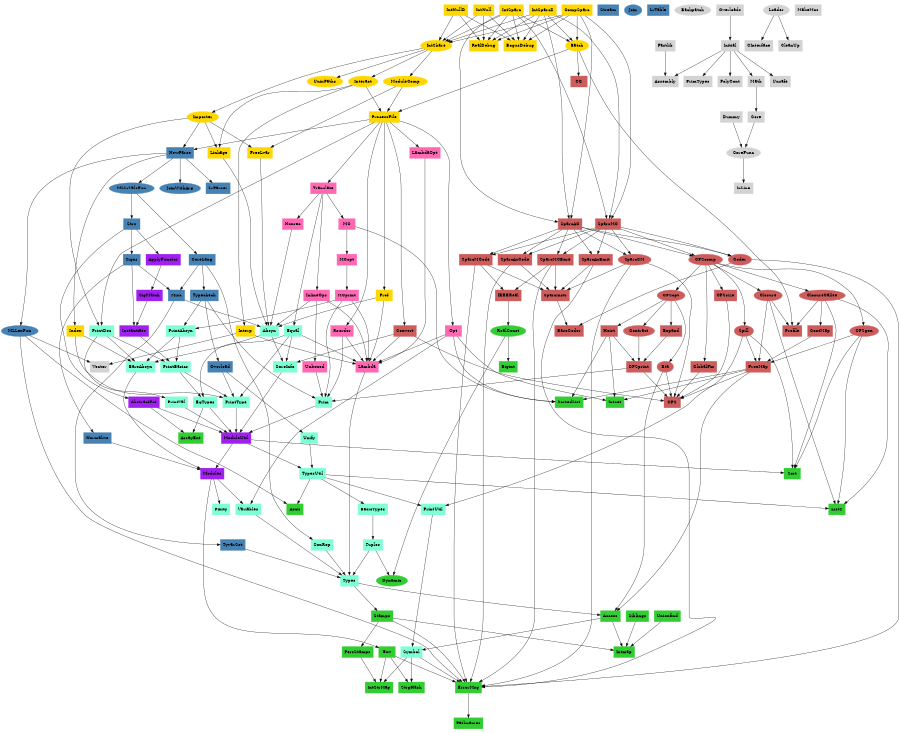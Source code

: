 digraph SMLComp {
	size = "6,5"; ratio = fill;
	node [style=filled];
	subgraph xcluster_CodeGen {
		node [color=indianred];
		str_ContMap [label=ContMap, shape=box];
		str_Expand [label=Expand, shape=box];
		fun_Coder [label=Coder, shape=ellipse];
		str_SparcInstr [label=SparcInstr, shape=box];
		str_GlobalFix [label=GlobalFix, shape=box];
		str_Hoist [label=Hoist, shape=box];
		fun_CPSopt [label=CPSopt, shape=ellipse];
		fun_Closure [label=Closure, shape=ellipse];
		str_SparcAsCode [label=SparcAsCode, shape=box];
		str_SparcMCEmit [label=SparcMCEmit, shape=box];
		fun_SparcCM [label=SparcCM, shape=ellipse];
		str_CG [label=CG, shape=box];
		str_BaseCoder [label=BaseCoder, shape=box];
		str_SparcMCode [label=SparcMCode, shape=box];
		fun_ClosureCallee [label=ClosureCallee, shape=ellipse];
		str_SparcAsEmit [label=SparcAsEmit, shape=box];
		fun_Spill [label=Spill, shape=ellipse];
		str_CPSsize [label=CPSsize, shape=box];
		str_CPSprint [label=CPSprint, shape=box];
		str_SparcMC [label=SparcMC, shape=box];
		str_FreeMap [label=FreeMap, shape=box];
		str_IEEEReal [label=IEEEReal, shape=box];
		fun_Contract [label=Contract, shape=ellipse];
		str_SparcAC [label=SparcAC, shape=box];
		str_Convert [label=Convert, shape=box];
		str_Profile [label=Profile, shape=box];
		fun_Eta [label=Eta, shape=ellipse];
		str_CPS [label=CPS, shape=box];
		fun_CPSgen [label=CPSgen, shape=ellipse];
		fun_CPScomp [label=CPScomp, shape=ellipse];
	}
	subgraph xcluster_Parse {
		node [color=steelblue];
		str_Strs [label=Strs, shape=box];
		str_Overload [label=Overload, shape=box];
		str_Typecheck [label=Typecheck, shape=box];
		str_Stream [label=Stream, shape=box];
		fun_MLLexFun [label=MLLexFun, shape=ellipse];
		str_LrParser [label=LrParser, shape=box];
		fun_JoinWithArg [label=JoinWithArg, shape=ellipse];
		fun_Join [label=Join, shape=ellipse];
		fun_MLLrValsFun [label=MLLrValsFun, shape=ellipse];
		str_NewParse [label=NewParse, shape=box];
		str_Misc [label=Misc, shape=box];
		str_TyvarSet [label=TyvarSet, shape=box];
		str_Normalize [label=Normalize, shape=box];
		str_CoreLang [label=CoreLang, shape=box];
		str_Signs [label=Signs, shape=box];
		str_LrTable [label=LrTable, shape=box];
	}
	subgraph xcluster_Core {
		node [color=lightgrey];
		fun_Backpatch [label=Backpatch, shape=ellipse];
		str_PrimTypes [label=PrimTypes, shape=box];
		str_PolyCont [label=PolyCont, shape=box];
		str_Initial [label=Initial, shape=box];
		str_Vector [label=Vector, shape=box];
		fun_Loader [label=Loader, shape=ellipse];
		fun_CoreFunc [label=CoreFunc, shape=ellipse];
		str_CInterface [label=CInterface, shape=box];
		str_Fastlib [label=Fastlib, shape=box];
		str_Assembly [label=Assembly, shape=box];
		str_Math [label=Math, shape=box];
		str_Core [label=Core, shape=box];
		str_Dummy [label=Dummy, shape=box];
		str_Overloads [label=Overloads, shape=box];
		str_CleanUp [label=CleanUp, shape=box];
		str_InLine [label=InLine, shape=box];
		str_Unsafe [label=Unsafe, shape=box];
		str_MakeMos [label=MakeMos, shape=box];
	}
	subgraph xcluster_Util {
		node [color=limegreen];
		str_Stamps [label=Stamps, shape=box];
		str_Pathnames [label=Pathnames, shape=box];
		str_Access [label=Access, shape=box];
		fun_RealConst [label=RealConst, shape=ellipse];
		str_Intmap [label=Intmap, shape=box];
		str_PersStamps [label=PersStamps, shape=box];
		str_ArrayExt [label=ArrayExt, shape=box];
		str_Bigint [label=Bigint, shape=box];
		str_Unionfind [label=Unionfind, shape=box];
		str_Siblings [label=Siblings, shape=box];
		str_Sort [label=Sort, shape=box];
		str_IntStrMap [label=IntStrMap, shape=box];
		str_SortedList [label=SortedList, shape=box];
		str_StrgHash [label=StrgHash, shape=box];
		str_Intset [label=Intset, shape=box];
		str_Env [label=Env, shape=box];
		str_List2 [label=List2, shape=box];
		str_ErrorMsg [label=ErrorMsg, shape=box];
		str_Ascii [label=Ascii, shape=box];
		fun_Dynamic [label=Dynamic, shape=ellipse];
	}
	subgraph xcluster_CoreLang {
		node [color=aquamarine];
		str_BasicTypes [label=BasicTypes, shape=box];
		str_Types [label=Types, shape=box];
		str_Prim [label=Prim, shape=box];
		str_EqTypes [label=EqTypes, shape=box];
		str_Fixity [label=Fixity, shape=box];
		str_Tuples [label=Tuples, shape=box];
		str_TypesUtil [label=TypesUtil, shape=box];
		str_PrintType [label=PrintType, shape=box];
		str_Equal [label=Equal, shape=box];
		str_Unify [label=Unify, shape=box];
		str_Variables [label=Variables, shape=box];
		str_BareAbsyn [label=BareAbsyn, shape=box];
		str_Symbol [label=Symbol, shape=box];
		str_ConRep [label=ConRep, shape=box];
		str_PrintUtil [label=PrintUtil, shape=box];
		str_PrintAbsyn [label=PrintAbsyn, shape=box];
		str_Absyn [label=Absyn, shape=box];
		str_CoreInfo [label=CoreInfo, shape=box];
		str_PrintBasics [label=PrintBasics, shape=box];
		str_PrintVal [label=PrintVal, shape=box];
		str_PrintDec [label=PrintDec, shape=box];
	}
	subgraph xcluster_Modules {
		node [color=purple];
		str_AbstractFct [label=AbstractFct, shape=box];
		str_ModuleUtil [label=ModuleUtil, shape=box];
		str_Instantiate [label=Instantiate, shape=box];
		str_SigMatch [label=SigMatch, shape=box];
		str_Modules [label=Modules, shape=box];
		str_ApplyFunctor [label=ApplyFunctor, shape=box];
	}
	subgraph xcluster_Top {
		node [color=gold];
		str_IntSparcD [label=IntSparcD, shape=box];
		fun_IntShare [label=IntShare, shape=ellipse];
		fun_UnixPaths [label=UnixPaths, shape=ellipse];
		str_IntSparc [label=IntSparc, shape=box];
		str_IntNullD [label=IntNullD, shape=box];
		str_Linkage [label=Linkage, shape=box];
		str_Prof [label=Prof, shape=box];
		str_IntNull [label=IntNull, shape=box];
		str_Index [label=Index, shape=box];
		fun_Interact [label=Interact, shape=ellipse];
		str_Interp [label=Interp, shape=box];
		fun_ModuleComp [label=ModuleComp, shape=ellipse];
		fun_Importer [label=Importer, shape=ellipse];
		str_ProcessFile [label=ProcessFile, shape=box];
		str_FreeLvar [label=FreeLvar, shape=box];
		fun_Batch [label=Batch, shape=ellipse];
		str_RealDebug [label=RealDebug, shape=box];
		str_CompSparc [label=CompSparc, shape=box];
		str_BogusDebug [label=BogusDebug, shape=box];
	}
	subgraph xcluster_Lambda {
		node [color=hotpink];
		str_MCopt [label=MCopt, shape=box];
		str_Nonrec [label=Nonrec, shape=box];
		str_MC [label=MC, shape=box];
		str_LambdaOpt [label=LambdaOpt, shape=box];
		str_MCprint [label=MCprint, shape=box];
		str_Lambda [label=Lambda, shape=box];
		str_Translate [label=Translate, shape=box];
		str_Unboxed [label=Unboxed, shape=box];
		str_Opt [label=Opt, shape=box];
		str_Reorder [label=Reorder, shape=box];
		str_InlineOps [label=InlineOps, shape=box];
	}
	fun_CPScomp -> str_CPSsize;
	fun_CPScomp -> str_GlobalFix;
	fun_CPScomp -> fun_CPSopt;
	fun_CPScomp -> fun_CPSgen;
	fun_CPScomp -> fun_Closure;
	fun_CPScomp -> fun_ClosureCallee;
	fun_CPScomp -> fun_Spill;
	str_SparcAsEmit -> str_ErrorMsg;
	str_SparcAsEmit -> str_SparcInstr;
	str_Signs -> str_Instantiate;
	str_Signs -> str_Normalize;
	str_Signs -> str_Misc;
	str_CoreLang -> str_Typecheck;
	str_CoreLang -> str_ConRep;
	str_CoreLang -> str_Misc;
	str_Variables -> str_Types;
	str_Normalize -> str_Modules;
	str_PrintDec -> str_PrintVal;
	str_PrintDec -> str_BareAbsyn;
	str_PrintDec -> str_PrintBasics;
	str_Interp -> str_Vector;
	str_Interp -> str_Lambda;
	str_Siblings -> str_Intmap;
	str_SigMatch -> str_Instantiate;
	str_ApplyFunctor -> str_SigMatch;
	str_Unionfind -> str_Intmap;
	str_CompSparc -> str_SparcAC;
	str_CompSparc -> str_SparcMC;
	str_CompSparc -> str_BogusDebug;
	str_CompSparc -> str_RealDebug;
	str_CompSparc -> fun_IntShare;
	str_CompSparc -> fun_Batch;
	str_InlineOps -> str_Lambda;
	str_InlineOps -> str_Absyn;
	str_InlineOps -> str_Unboxed;
	fun_Interact -> str_Linkage;
	fun_Interact -> str_ProcessFile;
	fun_Interact -> str_Interp;
	str_Overloads -> str_Initial;
	fun_MLLexFun -> str_Ascii;
	fun_MLLexFun -> str_ErrorMsg;
	fun_MLLexFun -> str_Vector;
	fun_CPSgen -> str_List2;
	fun_CPSgen -> str_Sort;
	fun_CPSgen -> str_FreeMap;
	str_PrintVal -> str_ModuleUtil;
	fun_Batch -> str_Profile;
	fun_Batch -> str_ProcessFile;
	fun_Batch -> str_CG;
	fun_CoreFunc -> str_InLine;
	fun_ClosureCallee -> str_List2;
	fun_ClosureCallee -> str_ContMap;
	fun_ClosureCallee -> str_Profile;
	fun_ClosureCallee -> str_Sort;
	str_PrintBasics -> str_PrintType;
	str_PrintBasics -> str_EqTypes;
	str_Unify -> str_TypesUtil;
	str_TyvarSet -> str_Types;
	str_Equal -> str_Lambda;
	str_Equal -> str_CoreInfo;
	str_Equal -> str_PrintType;
	str_Equal -> str_EqTypes;
	str_FreeLvar -> str_Absyn;
	str_ProcessFile -> str_Opt;
	str_ProcessFile -> str_PrintDec;
	str_ProcessFile -> str_LambdaOpt;
	str_ProcessFile -> str_Reorder;
	str_ProcessFile -> str_Translate;
	str_ProcessFile -> str_Prof;
	str_ProcessFile -> str_Convert;
	str_ProcessFile -> str_NewParse;
	str_Instantiate -> str_PrintBasics;
	str_CoreInfo -> str_ModuleUtil;
	fun_Loader -> str_CInterface;
	fun_Loader -> str_CleanUp;
	str_Misc -> str_TyvarSet;
	str_Misc -> str_Absyn;
	str_ErrorMsg -> str_Pathnames;
	str_Dummy -> fun_CoreFunc;
	str_Translate -> str_MC;
	str_Translate -> str_Equal;
	str_Translate -> str_InlineOps;
	str_Translate -> str_Nonrec;
	str_SparcMCode -> str_ErrorMsg;
	str_SparcMCode -> str_SparcInstr;
	str_SparcMCode -> str_IEEEReal;
	str_Core -> fun_CoreFunc;
	str_IntNull -> str_BogusDebug;
	str_IntNull -> str_RealDebug;
	str_IntNull -> fun_IntShare;
	str_Index -> str_BareAbsyn;
	str_Index -> str_PrintType;
	str_PrintType -> str_ModuleUtil;
	str_Typecheck -> str_PrintAbsyn;
	str_Typecheck -> str_Overload;
	str_Typecheck -> str_Prim;
	str_ModuleUtil -> str_Sort;
	str_ModuleUtil -> str_Modules;
	str_ModuleUtil -> str_TypesUtil;
	str_MCprint -> str_PrintAbsyn;
	str_MCprint -> str_Lambda;
	str_MCprint -> str_Prim;
	str_Absyn -> str_BareAbsyn;
	str_Absyn -> str_CoreInfo;
	str_Lambda -> str_Types;
	str_TypesUtil -> str_List2;
	str_TypesUtil -> str_Ascii;
	str_TypesUtil -> str_BasicTypes;
	str_TypesUtil -> str_PrintUtil;
	fun_Eta -> str_Access;
	fun_Eta -> str_CPS;
	str_Env -> str_ErrorMsg;
	str_Env -> str_IntStrMap;
	str_Env -> str_StrgHash;
	str_LambdaOpt -> str_Lambda;
	str_Prof -> str_Lambda;
	str_Prof -> str_Absyn;
	str_Convert -> str_Lambda;
	str_Convert -> str_CoreInfo;
	str_Convert -> str_CPS;
	str_SparcAC -> str_SparcAsEmit;
	str_SparcAC -> str_SparcAsCode;
	str_SparcAC -> str_SparcMCEmit;
	str_SparcAC -> str_SparcMCode;
	str_SparcAC -> fun_CPScomp;
	str_SparcAC -> fun_SparcCM;
	str_SparcAC -> fun_Coder;
	str_PersStamps -> str_IntStrMap;
	fun_Contract -> str_CPSprint;
	str_Reorder -> str_Lambda;
	str_Reorder -> str_Prim;
	str_PrintAbsyn -> str_BareAbsyn;
	str_PrintAbsyn -> str_PrintBasics;
	str_IEEEReal -> fun_RealConst;
	str_PrintUtil -> str_Symbol;
	str_MC -> str_SortedList;
	str_MC -> str_MCopt;
	fun_Importer -> str_PrintDec;
	fun_Importer -> str_Linkage;
	fun_Importer -> str_NewParse;
	fun_Importer -> str_FreeLvar;
	str_Opt -> str_Intset;
	str_Opt -> str_Lambda;
	str_Opt -> str_SortedList;
	str_Opt -> str_Variables;
	str_Linkage -> str_Absyn;
	str_FreeMap -> str_Intset;
	str_FreeMap -> str_SortedList;
	str_FreeMap -> str_Access;
	str_FreeMap -> str_CPS;
	str_Math -> str_Core;
	str_NewParse -> str_LrParser;
	str_NewParse -> str_Index;
	str_NewParse -> fun_MLLrValsFun;
	str_NewParse -> fun_JoinWithArg;
	str_NewParse -> fun_MLLexFun;
	str_Initial -> str_Assembly;
	str_Initial -> str_Math;
	str_Initial -> str_Unsafe;
	str_Initial -> str_PrimTypes;
	str_Initial -> str_PolyCont;
	str_SparcMC -> str_SparcAsEmit;
	str_SparcMC -> str_SparcAsCode;
	str_SparcMC -> str_SparcMCEmit;
	str_SparcMC -> str_SparcMCode;
	str_SparcMC -> fun_CPScomp;
	str_SparcMC -> fun_SparcCM;
	str_SparcMC -> fun_Coder;
	str_Tuples -> str_Types;
	str_Tuples -> fun_Dynamic;
	fun_MLLrValsFun -> str_Strs;
	fun_MLLrValsFun -> str_CoreLang;
	str_EqTypes -> str_ArrayExt;
	str_EqTypes -> str_ModuleUtil;
	str_Fastlib -> str_Assembly;
	fun_SparcCM -> str_ErrorMsg;
	fun_SparcCM -> str_SparcInstr;
	fun_SparcCM -> str_CPS;
	str_ConRep -> str_Types;
	str_CPSprint -> str_Prim;
	str_CPSprint -> str_CPS;
	str_IntNullD -> str_BogusDebug;
	str_IntNullD -> str_RealDebug;
	str_IntNullD -> fun_IntShare;
	str_Nonrec -> str_Absyn;
	str_IntSparc -> str_SparcAC;
	str_IntSparc -> str_SparcMC;
	str_IntSparc -> str_BogusDebug;
	str_IntSparc -> str_RealDebug;
	str_IntSparc -> fun_IntShare;
	str_IntSparc -> fun_Batch;
	str_AbstractFct -> str_ArrayExt;
	str_AbstractFct -> str_ModuleUtil;
	str_SparcMCEmit -> str_ErrorMsg;
	str_SparcMCEmit -> str_SparcInstr;
	str_SparcMCEmit -> str_IEEEReal;
	str_Modules -> str_Env;
	str_Modules -> str_Variables;
	str_Modules -> str_Fixity;
	fun_RealConst -> str_Bigint;
	fun_RealConst -> fun_Dynamic;
	str_Prim -> str_ModuleUtil;
	str_SparcAsCode -> str_ErrorMsg;
	str_SparcAsCode -> str_SparcInstr;
	fun_Closure -> str_List2;
	fun_Closure -> str_Profile;
	fun_Closure -> str_FreeMap;
	fun_CPSopt -> str_Expand;
	fun_CPSopt -> str_Hoist;
	fun_CPSopt -> fun_Contract;
	fun_CPSopt -> fun_Eta;
	str_CPSsize -> str_CPS;
	str_Access -> str_Symbol;
	str_Access -> str_Intmap;
	fun_Spill -> str_Sort;
	fun_Spill -> str_PrintUtil;
	fun_Spill -> str_FreeMap;
	str_Symbol -> str_ErrorMsg;
	str_Symbol -> str_IntStrMap;
	str_Symbol -> str_StrgHash;
	str_Types -> str_Stamps;
	str_Types -> str_Access;
	fun_ModuleComp -> str_ProcessFile;
	fun_ModuleComp -> str_FreeLvar;
	str_Hoist -> str_Intset;
	str_Hoist -> str_SortedList;
	str_Hoist -> str_CPSprint;
	str_BasicTypes -> str_Tuples;
	str_MCopt -> str_MCprint;
	fun_IntShare -> fun_ModuleComp;
	fun_IntShare -> fun_Importer;
	fun_IntShare -> fun_UnixPaths;
	fun_IntShare -> fun_Interact;
	str_GlobalFix -> str_CPS;
	str_BareAbsyn -> str_Modules;
	str_SparcInstr -> str_BaseCoder;
	str_Strs -> str_Signs;
	str_Strs -> str_ApplyFunctor;
	str_Strs -> str_AbstractFct;
	str_Overload -> str_Unify;
	str_Overload -> str_PrintType;
	str_Stamps -> str_PersStamps;
	str_Stamps -> str_ErrorMsg;
	str_Stamps -> str_Intmap;
	fun_Coder -> str_BaseCoder;
	fun_Coder -> str_ErrorMsg;
	str_Unboxed -> str_Prim;
	str_Expand -> str_CPSprint;
	str_ContMap -> str_FreeMap;
	str_IntSparcD -> str_SparcAC;
	str_IntSparcD -> str_SparcMC;
	str_IntSparcD -> str_BogusDebug;
	str_IntSparcD -> str_RealDebug;
	str_IntSparcD -> fun_IntShare;
	str_IntSparcD -> fun_Batch;
}
